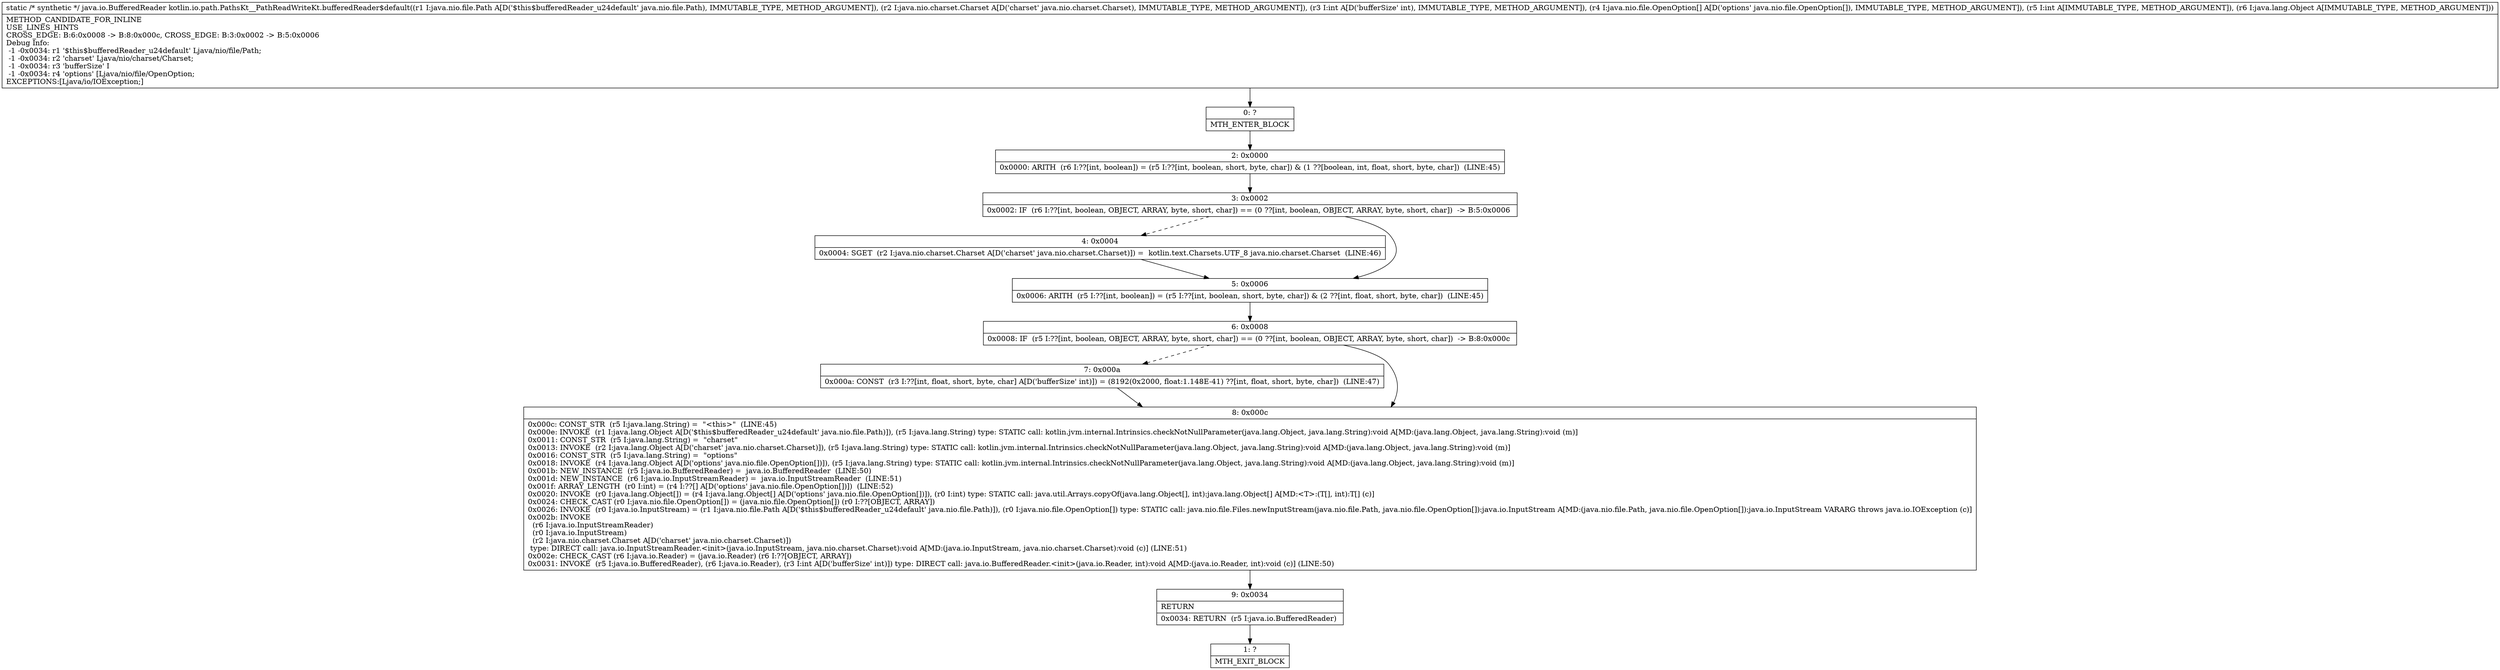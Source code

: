 digraph "CFG forkotlin.io.path.PathsKt__PathReadWriteKt.bufferedReader$default(Ljava\/nio\/file\/Path;Ljava\/nio\/charset\/Charset;I[Ljava\/nio\/file\/OpenOption;ILjava\/lang\/Object;)Ljava\/io\/BufferedReader;" {
Node_0 [shape=record,label="{0\:\ ?|MTH_ENTER_BLOCK\l}"];
Node_2 [shape=record,label="{2\:\ 0x0000|0x0000: ARITH  (r6 I:??[int, boolean]) = (r5 I:??[int, boolean, short, byte, char]) & (1 ??[boolean, int, float, short, byte, char])  (LINE:45)\l}"];
Node_3 [shape=record,label="{3\:\ 0x0002|0x0002: IF  (r6 I:??[int, boolean, OBJECT, ARRAY, byte, short, char]) == (0 ??[int, boolean, OBJECT, ARRAY, byte, short, char])  \-\> B:5:0x0006 \l}"];
Node_4 [shape=record,label="{4\:\ 0x0004|0x0004: SGET  (r2 I:java.nio.charset.Charset A[D('charset' java.nio.charset.Charset)]) =  kotlin.text.Charsets.UTF_8 java.nio.charset.Charset  (LINE:46)\l}"];
Node_5 [shape=record,label="{5\:\ 0x0006|0x0006: ARITH  (r5 I:??[int, boolean]) = (r5 I:??[int, boolean, short, byte, char]) & (2 ??[int, float, short, byte, char])  (LINE:45)\l}"];
Node_6 [shape=record,label="{6\:\ 0x0008|0x0008: IF  (r5 I:??[int, boolean, OBJECT, ARRAY, byte, short, char]) == (0 ??[int, boolean, OBJECT, ARRAY, byte, short, char])  \-\> B:8:0x000c \l}"];
Node_7 [shape=record,label="{7\:\ 0x000a|0x000a: CONST  (r3 I:??[int, float, short, byte, char] A[D('bufferSize' int)]) = (8192(0x2000, float:1.148E\-41) ??[int, float, short, byte, char])  (LINE:47)\l}"];
Node_8 [shape=record,label="{8\:\ 0x000c|0x000c: CONST_STR  (r5 I:java.lang.String) =  \"\<this\>\"  (LINE:45)\l0x000e: INVOKE  (r1 I:java.lang.Object A[D('$this$bufferedReader_u24default' java.nio.file.Path)]), (r5 I:java.lang.String) type: STATIC call: kotlin.jvm.internal.Intrinsics.checkNotNullParameter(java.lang.Object, java.lang.String):void A[MD:(java.lang.Object, java.lang.String):void (m)]\l0x0011: CONST_STR  (r5 I:java.lang.String) =  \"charset\" \l0x0013: INVOKE  (r2 I:java.lang.Object A[D('charset' java.nio.charset.Charset)]), (r5 I:java.lang.String) type: STATIC call: kotlin.jvm.internal.Intrinsics.checkNotNullParameter(java.lang.Object, java.lang.String):void A[MD:(java.lang.Object, java.lang.String):void (m)]\l0x0016: CONST_STR  (r5 I:java.lang.String) =  \"options\" \l0x0018: INVOKE  (r4 I:java.lang.Object A[D('options' java.nio.file.OpenOption[])]), (r5 I:java.lang.String) type: STATIC call: kotlin.jvm.internal.Intrinsics.checkNotNullParameter(java.lang.Object, java.lang.String):void A[MD:(java.lang.Object, java.lang.String):void (m)]\l0x001b: NEW_INSTANCE  (r5 I:java.io.BufferedReader) =  java.io.BufferedReader  (LINE:50)\l0x001d: NEW_INSTANCE  (r6 I:java.io.InputStreamReader) =  java.io.InputStreamReader  (LINE:51)\l0x001f: ARRAY_LENGTH  (r0 I:int) = (r4 I:??[] A[D('options' java.nio.file.OpenOption[])])  (LINE:52)\l0x0020: INVOKE  (r0 I:java.lang.Object[]) = (r4 I:java.lang.Object[] A[D('options' java.nio.file.OpenOption[])]), (r0 I:int) type: STATIC call: java.util.Arrays.copyOf(java.lang.Object[], int):java.lang.Object[] A[MD:\<T\>:(T[], int):T[] (c)]\l0x0024: CHECK_CAST (r0 I:java.nio.file.OpenOption[]) = (java.nio.file.OpenOption[]) (r0 I:??[OBJECT, ARRAY]) \l0x0026: INVOKE  (r0 I:java.io.InputStream) = (r1 I:java.nio.file.Path A[D('$this$bufferedReader_u24default' java.nio.file.Path)]), (r0 I:java.nio.file.OpenOption[]) type: STATIC call: java.nio.file.Files.newInputStream(java.nio.file.Path, java.nio.file.OpenOption[]):java.io.InputStream A[MD:(java.nio.file.Path, java.nio.file.OpenOption[]):java.io.InputStream VARARG throws java.io.IOException (c)]\l0x002b: INVOKE  \l  (r6 I:java.io.InputStreamReader)\l  (r0 I:java.io.InputStream)\l  (r2 I:java.nio.charset.Charset A[D('charset' java.nio.charset.Charset)])\l type: DIRECT call: java.io.InputStreamReader.\<init\>(java.io.InputStream, java.nio.charset.Charset):void A[MD:(java.io.InputStream, java.nio.charset.Charset):void (c)] (LINE:51)\l0x002e: CHECK_CAST (r6 I:java.io.Reader) = (java.io.Reader) (r6 I:??[OBJECT, ARRAY]) \l0x0031: INVOKE  (r5 I:java.io.BufferedReader), (r6 I:java.io.Reader), (r3 I:int A[D('bufferSize' int)]) type: DIRECT call: java.io.BufferedReader.\<init\>(java.io.Reader, int):void A[MD:(java.io.Reader, int):void (c)] (LINE:50)\l}"];
Node_9 [shape=record,label="{9\:\ 0x0034|RETURN\l|0x0034: RETURN  (r5 I:java.io.BufferedReader) \l}"];
Node_1 [shape=record,label="{1\:\ ?|MTH_EXIT_BLOCK\l}"];
MethodNode[shape=record,label="{static \/* synthetic *\/ java.io.BufferedReader kotlin.io.path.PathsKt__PathReadWriteKt.bufferedReader$default((r1 I:java.nio.file.Path A[D('$this$bufferedReader_u24default' java.nio.file.Path), IMMUTABLE_TYPE, METHOD_ARGUMENT]), (r2 I:java.nio.charset.Charset A[D('charset' java.nio.charset.Charset), IMMUTABLE_TYPE, METHOD_ARGUMENT]), (r3 I:int A[D('bufferSize' int), IMMUTABLE_TYPE, METHOD_ARGUMENT]), (r4 I:java.nio.file.OpenOption[] A[D('options' java.nio.file.OpenOption[]), IMMUTABLE_TYPE, METHOD_ARGUMENT]), (r5 I:int A[IMMUTABLE_TYPE, METHOD_ARGUMENT]), (r6 I:java.lang.Object A[IMMUTABLE_TYPE, METHOD_ARGUMENT]))  | METHOD_CANDIDATE_FOR_INLINE\lUSE_LINES_HINTS\lCROSS_EDGE: B:6:0x0008 \-\> B:8:0x000c, CROSS_EDGE: B:3:0x0002 \-\> B:5:0x0006\lDebug Info:\l  \-1 \-0x0034: r1 '$this$bufferedReader_u24default' Ljava\/nio\/file\/Path;\l  \-1 \-0x0034: r2 'charset' Ljava\/nio\/charset\/Charset;\l  \-1 \-0x0034: r3 'bufferSize' I\l  \-1 \-0x0034: r4 'options' [Ljava\/nio\/file\/OpenOption;\lEXCEPTIONS:[Ljava\/io\/IOException;]\l}"];
MethodNode -> Node_0;Node_0 -> Node_2;
Node_2 -> Node_3;
Node_3 -> Node_4[style=dashed];
Node_3 -> Node_5;
Node_4 -> Node_5;
Node_5 -> Node_6;
Node_6 -> Node_7[style=dashed];
Node_6 -> Node_8;
Node_7 -> Node_8;
Node_8 -> Node_9;
Node_9 -> Node_1;
}

